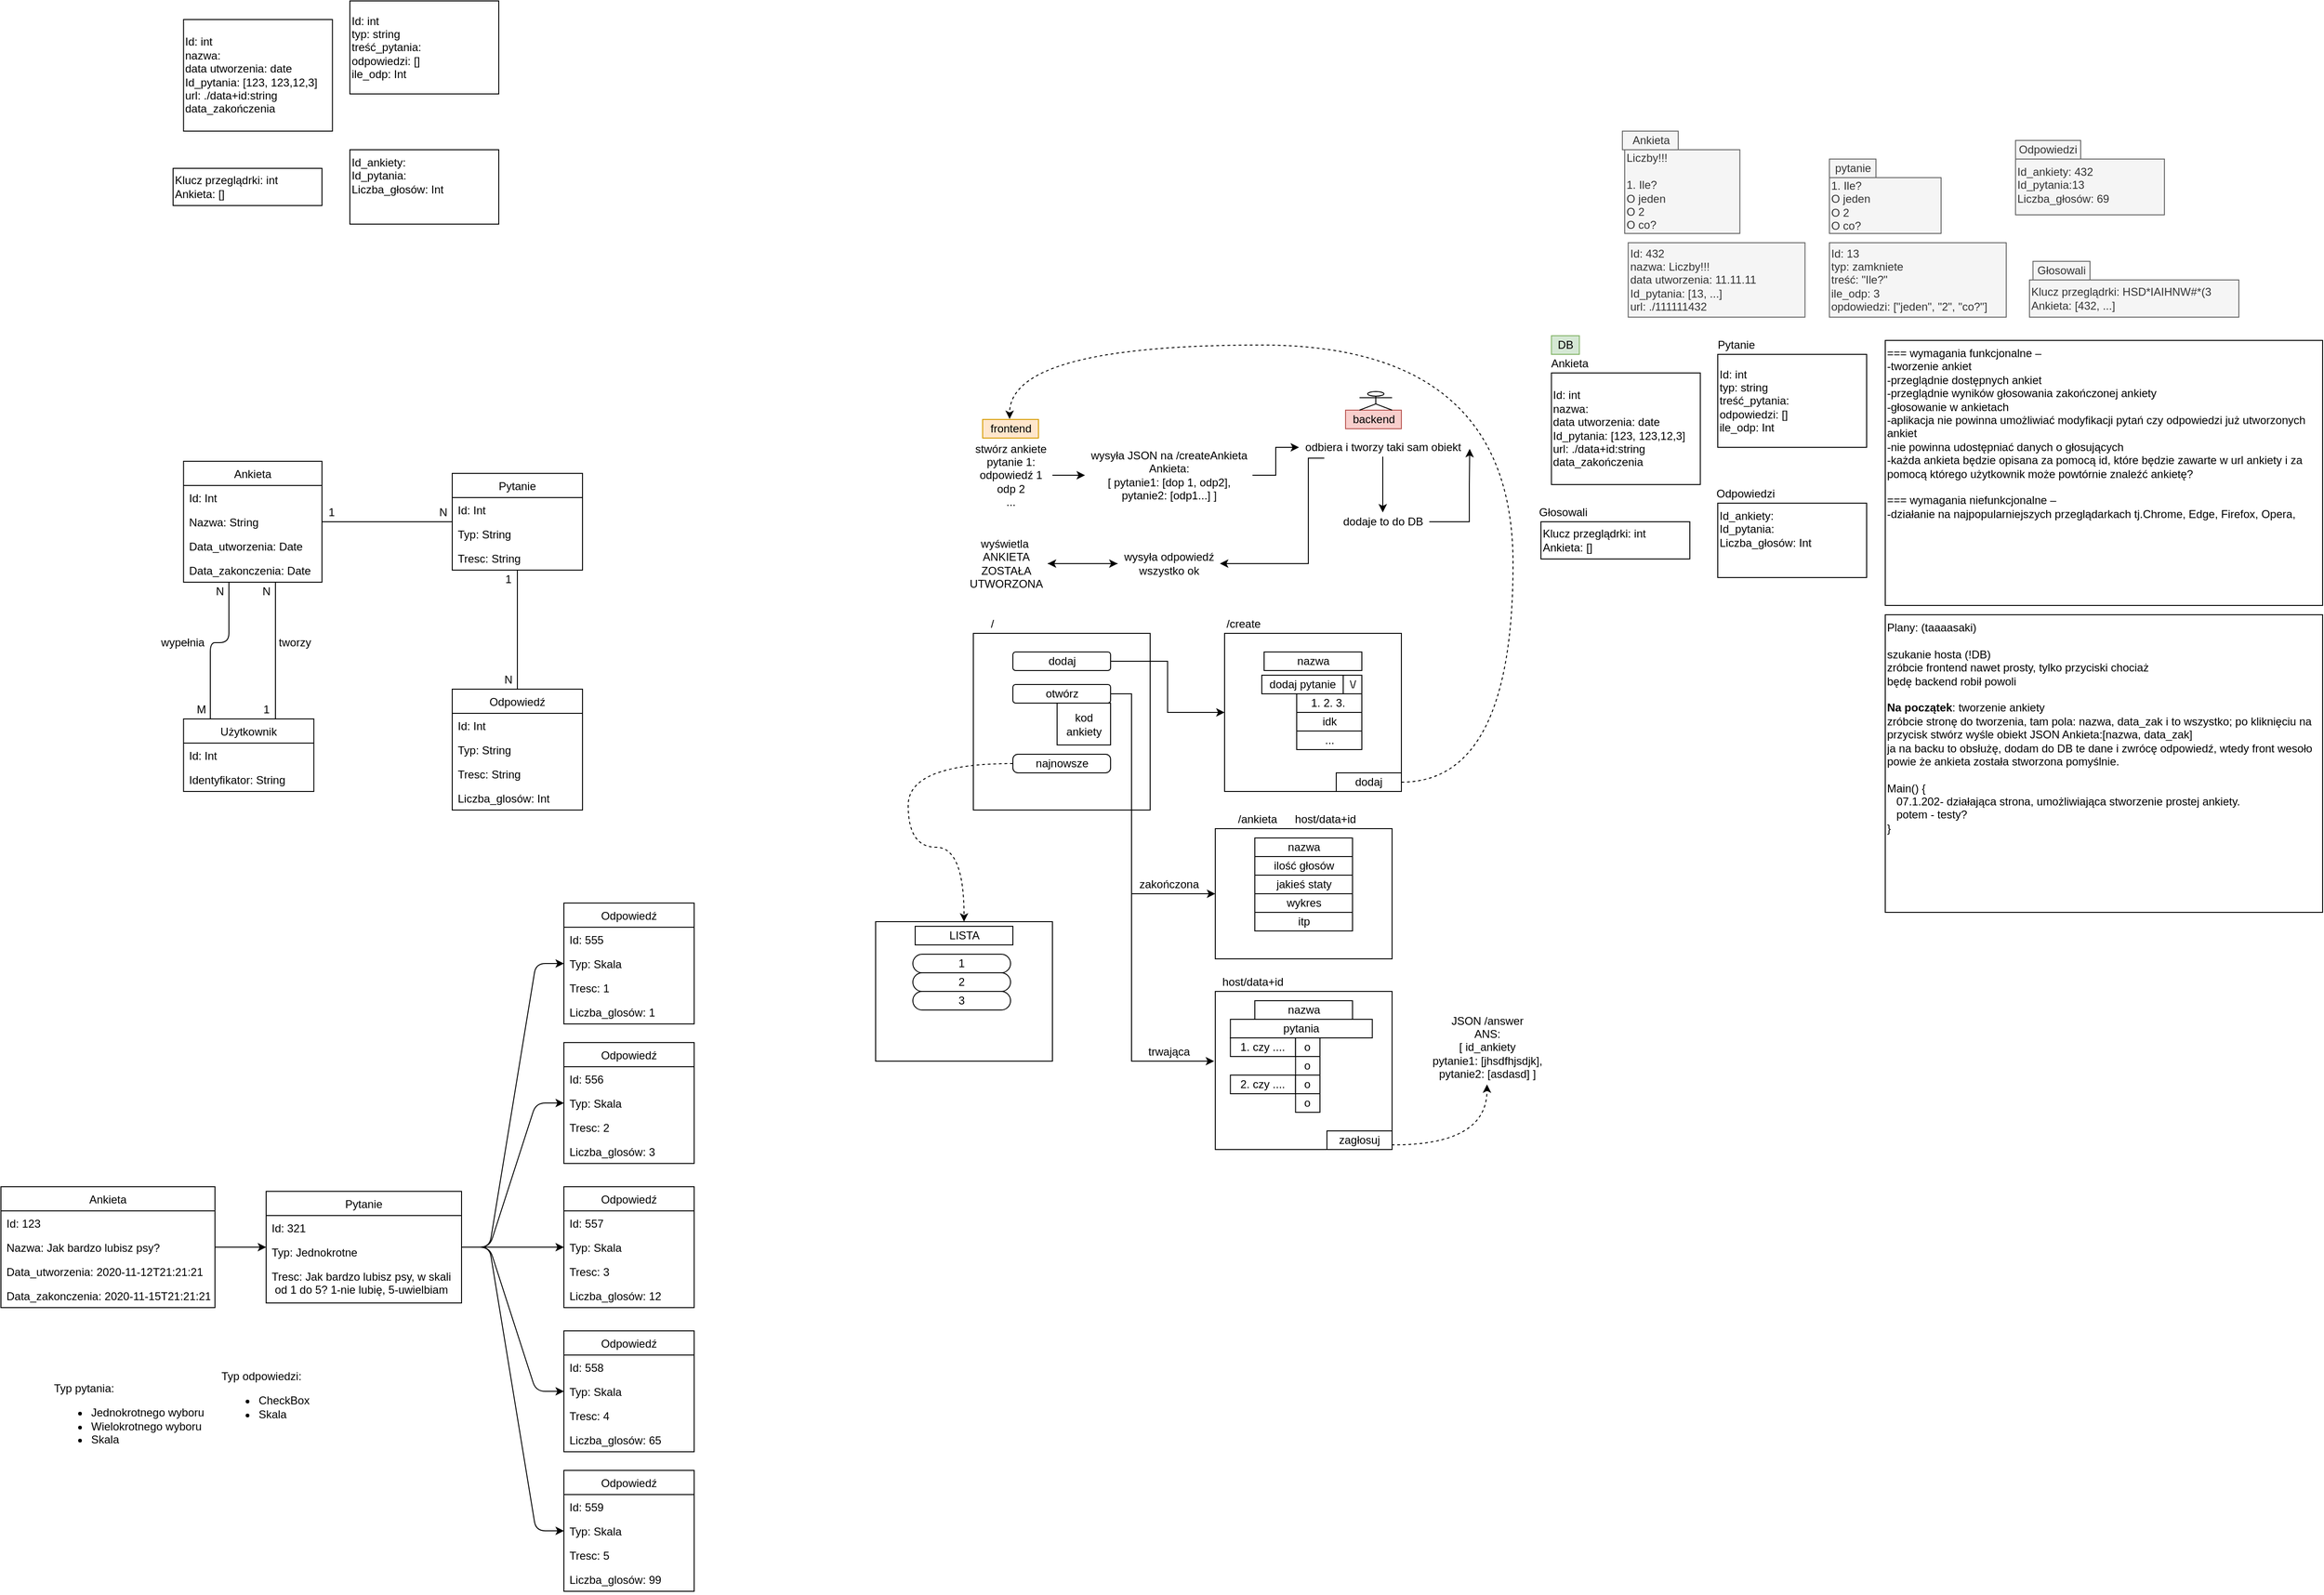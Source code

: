 <mxfile version="13.9.3" type="device"><diagram id="q6Wj1bpFRjLOfqwH7-K7" name="Page-1"><mxGraphModel dx="3077" dy="1965" grid="1" gridSize="10" guides="1" tooltips="1" connect="1" arrows="1" fold="1" page="1" pageScale="1" pageWidth="827" pageHeight="1169" math="0" shadow="0"><root><mxCell id="0"/><mxCell id="1" parent="0"/><mxCell id="a_XEE1GvcpL-AWOxkNeL-1" value="Id: int&lt;br&gt;nazwa:&amp;nbsp;&lt;br&gt;data utworzenia: date&lt;br&gt;Id_pytania: [123, 123,12,3]&lt;br&gt;url: ./data+id:string&lt;br&gt;data_zakończenia" style="rounded=0;whiteSpace=wrap;html=1;align=left;" parent="1" vertex="1"><mxGeometry x="671.25" y="260" width="160" height="120" as="geometry"/></mxCell><mxCell id="a_XEE1GvcpL-AWOxkNeL-2" value="Ankieta" style="text;html=1;strokeColor=none;fillColor=none;align=center;verticalAlign=middle;whiteSpace=wrap;rounded=0;" parent="1" vertex="1"><mxGeometry x="671.25" y="240" width="40" height="20" as="geometry"/></mxCell><mxCell id="a_XEE1GvcpL-AWOxkNeL-4" value="DB" style="text;html=1;align=center;verticalAlign=middle;resizable=0;points=[];autosize=1;fillColor=#d5e8d4;strokeColor=#82b366;" parent="1" vertex="1"><mxGeometry x="671.25" y="220" width="30" height="20" as="geometry"/></mxCell><mxCell id="a_XEE1GvcpL-AWOxkNeL-5" value="frontend" style="text;html=1;align=center;verticalAlign=middle;resizable=0;points=[];autosize=1;fillColor=#ffe6cc;strokeColor=#d79b00;" parent="1" vertex="1"><mxGeometry x="60" y="310" width="60" height="20" as="geometry"/></mxCell><mxCell id="a_XEE1GvcpL-AWOxkNeL-6" value="backend" style="text;html=1;align=center;verticalAlign=middle;resizable=0;points=[];autosize=1;fillColor=#f8cecc;strokeColor=#b85450;" parent="1" vertex="1"><mxGeometry x="450" y="300" width="60" height="20" as="geometry"/></mxCell><mxCell id="a_XEE1GvcpL-AWOxkNeL-9" style="edgeStyle=orthogonalEdgeStyle;rounded=0;orthogonalLoop=1;jettySize=auto;html=1;" parent="1" source="a_XEE1GvcpL-AWOxkNeL-7" target="a_XEE1GvcpL-AWOxkNeL-8" edge="1"><mxGeometry relative="1" as="geometry"/></mxCell><mxCell id="a_XEE1GvcpL-AWOxkNeL-7" value="stwórz ankiete&lt;br&gt;pytanie 1:&lt;br&gt;odpowiedź 1&lt;br&gt;odp 2&lt;br&gt;..." style="text;html=1;align=center;verticalAlign=middle;resizable=0;points=[];autosize=1;" parent="1" vertex="1"><mxGeometry x="45" y="330" width="90" height="80" as="geometry"/></mxCell><mxCell id="a_XEE1GvcpL-AWOxkNeL-11" style="edgeStyle=orthogonalEdgeStyle;rounded=0;orthogonalLoop=1;jettySize=auto;html=1;" parent="1" source="a_XEE1GvcpL-AWOxkNeL-8" target="a_XEE1GvcpL-AWOxkNeL-10" edge="1"><mxGeometry relative="1" as="geometry"/></mxCell><mxCell id="a_XEE1GvcpL-AWOxkNeL-8" value="wysyła JSON na /createAnkieta&lt;br&gt;Ankieta: &lt;br&gt;[ pytanie1: [dop 1, odp2],&lt;br&gt;pytanie2: [odp1...] ]" style="text;html=1;align=center;verticalAlign=middle;resizable=0;points=[];autosize=1;" parent="1" vertex="1"><mxGeometry x="170" y="340" width="180" height="60" as="geometry"/></mxCell><mxCell id="a_XEE1GvcpL-AWOxkNeL-13" style="edgeStyle=orthogonalEdgeStyle;rounded=0;orthogonalLoop=1;jettySize=auto;html=1;" parent="1" source="a_XEE1GvcpL-AWOxkNeL-10" target="a_XEE1GvcpL-AWOxkNeL-12" edge="1"><mxGeometry relative="1" as="geometry"/></mxCell><mxCell id="a_XEE1GvcpL-AWOxkNeL-17" style="edgeStyle=orthogonalEdgeStyle;rounded=0;orthogonalLoop=1;jettySize=auto;html=1;exitX=0.151;exitY=1.079;exitDx=0;exitDy=0;exitPerimeter=0;" parent="1" source="a_XEE1GvcpL-AWOxkNeL-10" target="a_XEE1GvcpL-AWOxkNeL-16" edge="1"><mxGeometry relative="1" as="geometry"><Array as="points"><mxPoint x="410" y="352"/><mxPoint x="410" y="465"/></Array></mxGeometry></mxCell><mxCell id="a_XEE1GvcpL-AWOxkNeL-10" value="odbiera i tworzy taki sam obiekt" style="text;html=1;align=center;verticalAlign=middle;resizable=0;points=[];autosize=1;" parent="1" vertex="1"><mxGeometry x="400" y="330" width="180" height="20" as="geometry"/></mxCell><mxCell id="a_XEE1GvcpL-AWOxkNeL-14" style="edgeStyle=orthogonalEdgeStyle;rounded=0;orthogonalLoop=1;jettySize=auto;html=1;entryX=1.019;entryY=0.583;entryDx=0;entryDy=0;entryPerimeter=0;" parent="1" source="a_XEE1GvcpL-AWOxkNeL-12" target="a_XEE1GvcpL-AWOxkNeL-10" edge="1"><mxGeometry relative="1" as="geometry"><Array as="points"><mxPoint x="583" y="420"/><mxPoint x="583" y="380"/></Array></mxGeometry></mxCell><mxCell id="a_XEE1GvcpL-AWOxkNeL-12" value="dodaje to do DB" style="text;html=1;align=center;verticalAlign=middle;resizable=0;points=[];autosize=1;" parent="1" vertex="1"><mxGeometry x="440" y="410" width="100" height="20" as="geometry"/></mxCell><mxCell id="a_XEE1GvcpL-AWOxkNeL-18" style="edgeStyle=orthogonalEdgeStyle;rounded=0;orthogonalLoop=1;jettySize=auto;html=1;" parent="1" source="a_XEE1GvcpL-AWOxkNeL-16" edge="1"><mxGeometry relative="1" as="geometry"><mxPoint x="130" y="465" as="targetPoint"/></mxGeometry></mxCell><mxCell id="a_XEE1GvcpL-AWOxkNeL-16" value="wysyła odpowiedź &lt;br&gt;wszystko ok" style="text;html=1;align=center;verticalAlign=middle;resizable=0;points=[];autosize=1;" parent="1" vertex="1"><mxGeometry x="205" y="450" width="110" height="30" as="geometry"/></mxCell><mxCell id="a_XEE1GvcpL-AWOxkNeL-20" value="" style="edgeStyle=orthogonalEdgeStyle;rounded=0;orthogonalLoop=1;jettySize=auto;html=1;" parent="1" source="a_XEE1GvcpL-AWOxkNeL-19" target="a_XEE1GvcpL-AWOxkNeL-16" edge="1"><mxGeometry relative="1" as="geometry"/></mxCell><mxCell id="a_XEE1GvcpL-AWOxkNeL-19" value="wyświetla&amp;nbsp;&lt;br&gt;ANKIETA&lt;br&gt;ZOSTAŁA &lt;br&gt;UTWORZONA" style="text;html=1;align=center;verticalAlign=middle;resizable=0;points=[];autosize=1;" parent="1" vertex="1"><mxGeometry x="40" y="435" width="90" height="60" as="geometry"/></mxCell><mxCell id="a_XEE1GvcpL-AWOxkNeL-21" value="Id: int&amp;nbsp;&lt;br&gt;typ: string&lt;br&gt;treść_pytania:&lt;br&gt;odpowiedzi: []&amp;nbsp;&lt;br&gt;ile_odp: Int" style="rounded=0;whiteSpace=wrap;html=1;align=left;" parent="1" vertex="1"><mxGeometry x="850" y="240" width="160" height="100" as="geometry"/></mxCell><mxCell id="a_XEE1GvcpL-AWOxkNeL-22" value="Pytanie" style="text;html=1;strokeColor=none;fillColor=none;align=center;verticalAlign=middle;whiteSpace=wrap;rounded=0;" parent="1" vertex="1"><mxGeometry x="850" y="220" width="40" height="20" as="geometry"/></mxCell><mxCell id="a_XEE1GvcpL-AWOxkNeL-23" value="" style="rounded=0;whiteSpace=wrap;html=1;" parent="1" vertex="1"><mxGeometry x="50" y="540" width="190" height="190" as="geometry"/></mxCell><mxCell id="a_XEE1GvcpL-AWOxkNeL-38" style="edgeStyle=orthogonalEdgeStyle;rounded=0;orthogonalLoop=1;jettySize=auto;html=1;" parent="1" source="a_XEE1GvcpL-AWOxkNeL-24" target="a_XEE1GvcpL-AWOxkNeL-33" edge="1"><mxGeometry relative="1" as="geometry"/></mxCell><mxCell id="a_XEE1GvcpL-AWOxkNeL-24" value="dodaj" style="rounded=1;whiteSpace=wrap;html=1;" parent="1" vertex="1"><mxGeometry x="92.5" y="560" width="105" height="20" as="geometry"/></mxCell><mxCell id="a_XEE1GvcpL-AWOxkNeL-43" style="edgeStyle=orthogonalEdgeStyle;rounded=0;orthogonalLoop=1;jettySize=auto;html=1;entryX=0;entryY=0.5;entryDx=0;entryDy=0;exitX=1;exitY=0.5;exitDx=0;exitDy=0;" parent="1" source="a_XEE1GvcpL-AWOxkNeL-30" target="a_XEE1GvcpL-AWOxkNeL-72" edge="1"><mxGeometry relative="1" as="geometry"><mxPoint x="240" y="760" as="sourcePoint"/><Array as="points"><mxPoint x="220" y="605"/><mxPoint x="220" y="820"/></Array></mxGeometry></mxCell><mxCell id="a_XEE1GvcpL-AWOxkNeL-30" value="otwórz" style="rounded=1;whiteSpace=wrap;html=1;" parent="1" vertex="1"><mxGeometry x="92.5" y="595" width="105" height="20" as="geometry"/></mxCell><mxCell id="a_XEE1GvcpL-AWOxkNeL-31" value="/" style="text;html=1;align=center;verticalAlign=middle;resizable=0;points=[];autosize=1;" parent="1" vertex="1"><mxGeometry x="60" y="520" width="20" height="20" as="geometry"/></mxCell><mxCell id="a_XEE1GvcpL-AWOxkNeL-33" value="" style="rounded=0;whiteSpace=wrap;html=1;" parent="1" vertex="1"><mxGeometry x="320" y="540" width="190" height="170" as="geometry"/></mxCell><mxCell id="a_XEE1GvcpL-AWOxkNeL-34" value="nazwa" style="rounded=1;whiteSpace=wrap;html=1;arcSize=0;" parent="1" vertex="1"><mxGeometry x="362.5" y="560" width="105" height="20" as="geometry"/></mxCell><mxCell id="a_XEE1GvcpL-AWOxkNeL-36" value="/create" style="text;html=1;align=center;verticalAlign=middle;resizable=0;points=[];autosize=1;" parent="1" vertex="1"><mxGeometry x="315" y="520" width="50" height="20" as="geometry"/></mxCell><mxCell id="a_XEE1GvcpL-AWOxkNeL-37" value="dodaj pytanie" style="rounded=1;whiteSpace=wrap;html=1;arcSize=0;" parent="1" vertex="1"><mxGeometry x="360" y="585" width="87.5" height="20" as="geometry"/></mxCell><mxCell id="a_XEE1GvcpL-AWOxkNeL-105" style="edgeStyle=orthogonalEdgeStyle;curved=1;rounded=0;orthogonalLoop=1;jettySize=auto;html=1;dashed=1;fontColor=#000000;" parent="1" source="a_XEE1GvcpL-AWOxkNeL-40" target="a_XEE1GvcpL-AWOxkNeL-100" edge="1"><mxGeometry relative="1" as="geometry"><Array as="points"><mxPoint x="-20" y="680"/><mxPoint x="-20" y="770"/><mxPoint x="40" y="770"/></Array></mxGeometry></mxCell><mxCell id="a_XEE1GvcpL-AWOxkNeL-40" value="najnowsze" style="rounded=1;whiteSpace=wrap;html=1;arcSize=27;" parent="1" vertex="1"><mxGeometry x="92.5" y="670" width="105" height="20" as="geometry"/></mxCell><mxCell id="a_XEE1GvcpL-AWOxkNeL-42" value="kod ankiety" style="rounded=1;whiteSpace=wrap;html=1;arcSize=0;" parent="1" vertex="1"><mxGeometry x="140" y="615" width="57.5" height="45" as="geometry"/></mxCell><mxCell id="a_XEE1GvcpL-AWOxkNeL-44" value="\/" style="whiteSpace=wrap;html=1;" parent="1" vertex="1"><mxGeometry x="447.5" y="585" width="20" height="20" as="geometry"/></mxCell><mxCell id="a_XEE1GvcpL-AWOxkNeL-45" value="1. 2. 3.&amp;nbsp;" style="rounded=1;whiteSpace=wrap;html=1;arcSize=0;" parent="1" vertex="1"><mxGeometry x="397.5" y="605" width="70" height="20" as="geometry"/></mxCell><mxCell id="a_XEE1GvcpL-AWOxkNeL-46" value="idk" style="rounded=1;whiteSpace=wrap;html=1;arcSize=0;" parent="1" vertex="1"><mxGeometry x="397.5" y="625" width="70" height="20" as="geometry"/></mxCell><mxCell id="a_XEE1GvcpL-AWOxkNeL-47" value="..." style="rounded=1;whiteSpace=wrap;html=1;arcSize=0;" parent="1" vertex="1"><mxGeometry x="397.5" y="645" width="70" height="20" as="geometry"/></mxCell><mxCell id="a_XEE1GvcpL-AWOxkNeL-48" value="dodaj" style="rounded=1;whiteSpace=wrap;html=1;arcSize=0;" parent="1" vertex="1"><mxGeometry x="440" y="690" width="70" height="20" as="geometry"/></mxCell><mxCell id="a_XEE1GvcpL-AWOxkNeL-49" value="" style="endArrow=classic;html=1;exitX=1;exitY=0.5;exitDx=0;exitDy=0;dashed=1;edgeStyle=orthogonalEdgeStyle;curved=1;entryX=0.476;entryY=-0.024;entryDx=0;entryDy=0;entryPerimeter=0;" parent="1" source="a_XEE1GvcpL-AWOxkNeL-48" target="a_XEE1GvcpL-AWOxkNeL-5" edge="1"><mxGeometry width="50" height="50" relative="1" as="geometry"><mxPoint x="590" y="625" as="sourcePoint"/><mxPoint x="640" y="575" as="targetPoint"/><Array as="points"><mxPoint x="630" y="700"/><mxPoint x="630" y="230"/><mxPoint x="89" y="230"/><mxPoint x="89" y="310"/></Array></mxGeometry></mxCell><mxCell id="a_XEE1GvcpL-AWOxkNeL-50" value="host/data+id" style="text;html=1;align=center;verticalAlign=middle;resizable=0;points=[];autosize=1;" parent="1" vertex="1"><mxGeometry x="387.5" y="730" width="80" height="20" as="geometry"/></mxCell><mxCell id="a_XEE1GvcpL-AWOxkNeL-64" style="edgeStyle=orthogonalEdgeStyle;curved=1;rounded=0;orthogonalLoop=1;jettySize=auto;html=1;dashed=1;" parent="1" target="a_XEE1GvcpL-AWOxkNeL-63" edge="1"><mxGeometry relative="1" as="geometry"><mxPoint x="499.5" y="1090" as="sourcePoint"/></mxGeometry></mxCell><mxCell id="a_XEE1GvcpL-AWOxkNeL-63" value="JSON /answer&lt;br&gt;ANS: &lt;br&gt;[ id_ankiety&lt;br&gt;pytanie1: [jhsdfhjsdjk],&lt;br&gt;pytanie2: [asdasd] ]" style="text;html=1;align=center;verticalAlign=middle;resizable=0;points=[];autosize=1;" parent="1" vertex="1"><mxGeometry x="537" y="945" width="130" height="80" as="geometry"/></mxCell><mxCell id="a_XEE1GvcpL-AWOxkNeL-70" value="=== wymagania funkcjonalne –&amp;nbsp;&lt;br&gt;-tworzenie ankiet&lt;br&gt;-przeglądnie dostępnych ankiet&lt;br&gt;-przeglądnie&amp;nbsp;wyników głosowania zakończonej ankiety&lt;br&gt;-głosowanie w ankietach&lt;br&gt;-aplikacja nie powinna umożliwiać modyfikacji pytań czy odpowiedzi już utworzonych ankiet&lt;br&gt;-nie powinna udostępniać danych o głosujących&lt;br&gt;-każda ankieta będzie opisana za pomocą id, które będzie zawarte w url ankiety i za pomocą którego użytkownik może powtórnie znaleźć ankietę?&lt;br&gt;&lt;br&gt;=== wymagania niefunkcjonalne –&amp;nbsp;&lt;br&gt;-działanie na najpopularniejszych przeglądarkach tj.Chrome, Edge, Firefox, Opera," style="align=left;labelBackgroundColor=none;labelBorderColor=none;whiteSpace=wrap;html=1;verticalAlign=top;perimeter=rectanglePerimeter;" parent="1" vertex="1"><mxGeometry x="1030" y="225" width="470" height="285" as="geometry"/></mxCell><mxCell id="a_XEE1GvcpL-AWOxkNeL-71" value="Plany: (taaaasaki)&lt;br&gt;&lt;br&gt;szukanie hosta (!DB)&lt;br&gt;zróbcie frontend nawet prosty, tylko przyciski chociaż&lt;br&gt;będę backend robił powoli&lt;br&gt;&lt;b&gt;&lt;br&gt;Na początek&lt;/b&gt;: tworzenie ankiety&lt;br&gt;zróbcie stronę do tworzenia, tam pola: nazwa, data_zak i to wszystko; po kliknięciu na przycisk stwórz wyśle obiekt JSON Ankieta:[nazwa, data_zak]&lt;br&gt;ja na backu to obsłużę, dodam do DB te dane i zwrócę odpowiedź, wtedy front wesoło powie że ankieta została stworzona pomyślnie.&lt;br&gt;&lt;br&gt;Main() {&lt;br&gt;&amp;nbsp; &amp;nbsp;07.1.202- działająca strona, umożliwiająca stworzenie prostej ankiety.&lt;br&gt;&amp;nbsp; &amp;nbsp;potem - testy?&lt;br&gt;}" style="rounded=0;whiteSpace=wrap;html=1;labelBackgroundColor=none;fillColor=#ffffff;fontColor=#000000;align=left;verticalAlign=top;" parent="1" vertex="1"><mxGeometry x="1030" y="520" width="470" height="320" as="geometry"/></mxCell><mxCell id="a_XEE1GvcpL-AWOxkNeL-72" value="" style="rounded=0;whiteSpace=wrap;html=1;" parent="1" vertex="1"><mxGeometry x="310" y="750" width="190" height="140" as="geometry"/></mxCell><mxCell id="a_XEE1GvcpL-AWOxkNeL-73" value="nazwa" style="rounded=1;whiteSpace=wrap;html=1;arcSize=0;" parent="1" vertex="1"><mxGeometry x="352.5" y="760" width="105" height="20" as="geometry"/></mxCell><mxCell id="a_XEE1GvcpL-AWOxkNeL-74" value="/ankieta" style="text;html=1;align=center;verticalAlign=middle;resizable=0;points=[];autosize=1;" parent="1" vertex="1"><mxGeometry x="325" y="730" width="60" height="20" as="geometry"/></mxCell><mxCell id="a_XEE1GvcpL-AWOxkNeL-76" value="ilość głosów" style="rounded=1;whiteSpace=wrap;html=1;arcSize=0;" parent="1" vertex="1"><mxGeometry x="352.5" y="780" width="105" height="20" as="geometry"/></mxCell><mxCell id="a_XEE1GvcpL-AWOxkNeL-77" value="jakieś staty" style="rounded=1;whiteSpace=wrap;html=1;arcSize=0;" parent="1" vertex="1"><mxGeometry x="352.5" y="800" width="105" height="20" as="geometry"/></mxCell><mxCell id="a_XEE1GvcpL-AWOxkNeL-78" value="wykres" style="rounded=1;whiteSpace=wrap;html=1;arcSize=0;" parent="1" vertex="1"><mxGeometry x="352.5" y="820" width="105" height="20" as="geometry"/></mxCell><mxCell id="a_XEE1GvcpL-AWOxkNeL-79" value="itp" style="rounded=1;whiteSpace=wrap;html=1;arcSize=0;" parent="1" vertex="1"><mxGeometry x="352.5" y="840" width="105" height="20" as="geometry"/></mxCell><mxCell id="a_XEE1GvcpL-AWOxkNeL-82" value="Klucz przeglądrki: int&lt;br&gt;Ankieta: []" style="rounded=0;whiteSpace=wrap;html=1;align=left;" parent="1" vertex="1"><mxGeometry x="660" y="420" width="160" height="40" as="geometry"/></mxCell><mxCell id="a_XEE1GvcpL-AWOxkNeL-83" value="Głosowali" style="text;html=1;strokeColor=none;fillColor=none;align=center;verticalAlign=middle;whiteSpace=wrap;rounded=0;" parent="1" vertex="1"><mxGeometry x="663.75" y="400" width="40" height="20" as="geometry"/></mxCell><mxCell id="a_XEE1GvcpL-AWOxkNeL-84" value="Id_ankiety:&lt;br&gt;Id_pytania:&lt;br&gt;Liczba_głosów: Int&lt;br&gt;" style="rounded=0;whiteSpace=wrap;html=1;align=left;verticalAlign=top;" parent="1" vertex="1"><mxGeometry x="850" y="400" width="160" height="80" as="geometry"/></mxCell><mxCell id="a_XEE1GvcpL-AWOxkNeL-85" value="Odpowiedzi" style="text;html=1;strokeColor=none;fillColor=none;align=center;verticalAlign=middle;whiteSpace=wrap;rounded=0;" parent="1" vertex="1"><mxGeometry x="860" y="380" width="40" height="20" as="geometry"/></mxCell><mxCell id="a_XEE1GvcpL-AWOxkNeL-86" value="1. Ile?&lt;br&gt;O jeden&lt;br&gt;O 2&lt;br&gt;O co?&amp;nbsp;" style="whiteSpace=wrap;html=1;labelBackgroundColor=none;fillColor=#f5f5f5;fontColor=#333333;align=left;strokeColor=#666666;" parent="1" vertex="1"><mxGeometry x="970" y="50" width="120" height="60" as="geometry"/></mxCell><mxCell id="a_XEE1GvcpL-AWOxkNeL-87" value="pytanie" style="text;html=1;align=center;verticalAlign=middle;resizable=0;points=[];autosize=1;fontColor=#333333;fillColor=#f5f5f5;strokeColor=#666666;" parent="1" vertex="1"><mxGeometry x="970" y="30" width="50" height="20" as="geometry"/></mxCell><mxCell id="a_XEE1GvcpL-AWOxkNeL-88" value="Id: 13&lt;br&gt;typ: zamkniete&lt;br&gt;treść: &quot;Ile?&quot;&lt;br&gt;ile_odp: 3&lt;br&gt;opdowiedzi: [&quot;jeden&quot;, &quot;2&quot;, &quot;co?&quot;]" style="whiteSpace=wrap;html=1;labelBackgroundColor=none;fillColor=#f5f5f5;fontColor=#333333;align=left;strokeColor=#666666;" parent="1" vertex="1"><mxGeometry x="970" y="120" width="190" height="80" as="geometry"/></mxCell><mxCell id="a_XEE1GvcpL-AWOxkNeL-91" value="Liczby!!!&lt;br&gt;&lt;br&gt;1. Ile?&lt;br&gt;O jeden&lt;br&gt;O 2&lt;br&gt;O co?&amp;nbsp;&lt;br&gt;" style="whiteSpace=wrap;html=1;labelBackgroundColor=none;fillColor=#f5f5f5;fontColor=#333333;align=left;strokeColor=#666666;" parent="1" vertex="1"><mxGeometry x="750" y="20" width="123.75" height="90" as="geometry"/></mxCell><mxCell id="a_XEE1GvcpL-AWOxkNeL-92" value="Ankieta" style="text;html=1;align=center;verticalAlign=middle;resizable=0;points=[];autosize=1;fontColor=#333333;fillColor=#f5f5f5;strokeColor=#666666;" parent="1" vertex="1"><mxGeometry x="747.5" width="60" height="20" as="geometry"/></mxCell><mxCell id="a_XEE1GvcpL-AWOxkNeL-93" value="Id: 432&lt;br&gt;nazwa: Liczby!!!&lt;br&gt;data utworzenia: 11.11.11&lt;br&gt;Id_pytania: [13, ...]&lt;br&gt;url: ./111111432" style="whiteSpace=wrap;html=1;labelBackgroundColor=none;fillColor=#f5f5f5;fontColor=#333333;align=left;strokeColor=#666666;" parent="1" vertex="1"><mxGeometry x="753.75" y="120" width="190" height="80" as="geometry"/></mxCell><mxCell id="a_XEE1GvcpL-AWOxkNeL-94" value="Id_ankiety: 432&lt;br&gt;Id_pytania:13&lt;br&gt;Liczba_głosów: 69" style="rounded=0;whiteSpace=wrap;html=1;align=left;verticalAlign=top;fillColor=#f5f5f5;strokeColor=#666666;fontColor=#333333;" parent="1" vertex="1"><mxGeometry x="1170" y="30" width="160" height="60" as="geometry"/></mxCell><mxCell id="a_XEE1GvcpL-AWOxkNeL-95" value="Odpowiedzi" style="text;html=1;strokeColor=#666666;fillColor=#f5f5f5;align=center;verticalAlign=middle;whiteSpace=wrap;rounded=0;fontColor=#333333;" parent="1" vertex="1"><mxGeometry x="1170" y="10" width="70" height="20" as="geometry"/></mxCell><mxCell id="a_XEE1GvcpL-AWOxkNeL-96" value="Klucz przeglądrki: HSD*IAIHNW#*(3&lt;br&gt;Ankieta: [432, ...]" style="rounded=0;whiteSpace=wrap;html=1;align=left;fillColor=#f5f5f5;strokeColor=#666666;fontColor=#333333;" parent="1" vertex="1"><mxGeometry x="1185" y="160" width="225" height="40" as="geometry"/></mxCell><mxCell id="a_XEE1GvcpL-AWOxkNeL-97" value="Głosowali" style="text;html=1;strokeColor=#666666;fillColor=#f5f5f5;align=center;verticalAlign=middle;whiteSpace=wrap;rounded=0;fontColor=#333333;" parent="1" vertex="1"><mxGeometry x="1188.75" y="140" width="61.25" height="20" as="geometry"/></mxCell><mxCell id="a_XEE1GvcpL-AWOxkNeL-99" value="" style="shape=umlActor;verticalLabelPosition=bottom;verticalAlign=top;html=1;outlineConnect=0;labelBackgroundColor=none;fillColor=#ffffff;fontColor=#000000;align=left;" parent="1" vertex="1"><mxGeometry x="465" y="280" width="35" height="20" as="geometry"/></mxCell><mxCell id="a_XEE1GvcpL-AWOxkNeL-100" value="" style="rounded=0;whiteSpace=wrap;html=1;" parent="1" vertex="1"><mxGeometry x="-55" y="850" width="190" height="150" as="geometry"/></mxCell><mxCell id="a_XEE1GvcpL-AWOxkNeL-101" value="LISTA" style="rounded=1;whiteSpace=wrap;html=1;arcSize=0;" parent="1" vertex="1"><mxGeometry x="-12.5" y="855" width="105" height="20" as="geometry"/></mxCell><mxCell id="a_XEE1GvcpL-AWOxkNeL-102" value="1" style="rounded=1;whiteSpace=wrap;html=1;arcSize=50;" parent="1" vertex="1"><mxGeometry x="-15" y="885" width="105" height="20" as="geometry"/></mxCell><mxCell id="a_XEE1GvcpL-AWOxkNeL-103" value="2" style="rounded=1;whiteSpace=wrap;html=1;arcSize=50;" parent="1" vertex="1"><mxGeometry x="-15" y="905" width="105" height="20" as="geometry"/></mxCell><mxCell id="a_XEE1GvcpL-AWOxkNeL-104" value="3" style="rounded=1;whiteSpace=wrap;html=1;arcSize=50;" parent="1" vertex="1"><mxGeometry x="-15" y="925" width="105" height="20" as="geometry"/></mxCell><mxCell id="a_XEE1GvcpL-AWOxkNeL-106" value="zakończona" style="text;html=1;align=center;verticalAlign=middle;resizable=0;points=[];autosize=1;fontColor=#000000;" parent="1" vertex="1"><mxGeometry x="220" y="800" width="80" height="20" as="geometry"/></mxCell><mxCell id="a_XEE1GvcpL-AWOxkNeL-114" style="edgeStyle=orthogonalEdgeStyle;rounded=0;orthogonalLoop=1;jettySize=auto;html=1;exitX=1;exitY=0.5;exitDx=0;exitDy=0;" parent="1" source="a_XEE1GvcpL-AWOxkNeL-30" edge="1"><mxGeometry relative="1" as="geometry"><mxPoint x="197.5" y="605" as="sourcePoint"/><mxPoint x="308.75" y="1000" as="targetPoint"/><Array as="points"><mxPoint x="220" y="605"/><mxPoint x="220" y="1000"/></Array></mxGeometry></mxCell><mxCell id="a_XEE1GvcpL-AWOxkNeL-115" value="trwająca" style="text;html=1;align=center;verticalAlign=middle;resizable=0;points=[];autosize=1;fontColor=#000000;" parent="1" vertex="1"><mxGeometry x="230" y="980" width="60" height="20" as="geometry"/></mxCell><mxCell id="a_XEE1GvcpL-AWOxkNeL-116" value="" style="rounded=0;whiteSpace=wrap;html=1;align=left;" parent="1" vertex="1"><mxGeometry x="310" y="925" width="190" height="170" as="geometry"/></mxCell><mxCell id="a_XEE1GvcpL-AWOxkNeL-117" value="nazwa" style="rounded=1;whiteSpace=wrap;html=1;arcSize=0;" parent="1" vertex="1"><mxGeometry x="352.5" y="935" width="105" height="20" as="geometry"/></mxCell><mxCell id="a_XEE1GvcpL-AWOxkNeL-118" value="host/data+id" style="text;html=1;align=center;verticalAlign=middle;resizable=0;points=[];autosize=1;" parent="1" vertex="1"><mxGeometry x="310" y="905" width="80" height="20" as="geometry"/></mxCell><mxCell id="a_XEE1GvcpL-AWOxkNeL-119" value="pytania" style="rounded=1;whiteSpace=wrap;html=1;arcSize=0;" parent="1" vertex="1"><mxGeometry x="326.25" y="955" width="152.5" height="20" as="geometry"/></mxCell><mxCell id="a_XEE1GvcpL-AWOxkNeL-120" value="1. czy ...." style="rounded=1;whiteSpace=wrap;html=1;arcSize=0;" parent="1" vertex="1"><mxGeometry x="326.25" y="975" width="70" height="20" as="geometry"/></mxCell><mxCell id="a_XEE1GvcpL-AWOxkNeL-121" value="o" style="rounded=1;whiteSpace=wrap;html=1;arcSize=0;" parent="1" vertex="1"><mxGeometry x="396.25" y="975" width="26.25" height="20" as="geometry"/></mxCell><mxCell id="a_XEE1GvcpL-AWOxkNeL-122" value="o" style="rounded=1;whiteSpace=wrap;html=1;arcSize=0;" parent="1" vertex="1"><mxGeometry x="396.25" y="995" width="26.25" height="20" as="geometry"/></mxCell><mxCell id="a_XEE1GvcpL-AWOxkNeL-123" value="zagłosuj" style="rounded=1;whiteSpace=wrap;html=1;arcSize=0;" parent="1" vertex="1"><mxGeometry x="430" y="1075" width="70" height="20" as="geometry"/></mxCell><mxCell id="a_XEE1GvcpL-AWOxkNeL-124" value="o" style="rounded=1;whiteSpace=wrap;html=1;arcSize=0;" parent="1" vertex="1"><mxGeometry x="396.25" y="1035" width="26.25" height="20" as="geometry"/></mxCell><mxCell id="a_XEE1GvcpL-AWOxkNeL-125" value="2. czy ...." style="rounded=1;whiteSpace=wrap;html=1;arcSize=0;" parent="1" vertex="1"><mxGeometry x="326.25" y="1015" width="70" height="20" as="geometry"/></mxCell><mxCell id="a_XEE1GvcpL-AWOxkNeL-126" value="o" style="rounded=1;whiteSpace=wrap;html=1;arcSize=0;" parent="1" vertex="1"><mxGeometry x="396.25" y="1015" width="26.25" height="20" as="geometry"/></mxCell><mxCell id="L9fPvz_SsIiEIa8H7LuI-28" value="Ankieta" style="swimlane;fontStyle=0;childLayout=stackLayout;horizontal=1;startSize=26;fillColor=none;horizontalStack=0;resizeParent=1;resizeParentMax=0;resizeLast=0;collapsible=1;marginBottom=0;" parent="1" vertex="1"><mxGeometry x="-798.75" y="355" width="148.75" height="130" as="geometry"/></mxCell><mxCell id="L9fPvz_SsIiEIa8H7LuI-29" value="Id: Int" style="text;strokeColor=none;fillColor=none;align=left;verticalAlign=top;spacingLeft=4;spacingRight=4;overflow=hidden;rotatable=0;points=[[0,0.5],[1,0.5]];portConstraint=eastwest;" parent="L9fPvz_SsIiEIa8H7LuI-28" vertex="1"><mxGeometry y="26" width="148.75" height="26" as="geometry"/></mxCell><mxCell id="L9fPvz_SsIiEIa8H7LuI-30" value="Nazwa: String" style="text;strokeColor=none;fillColor=none;align=left;verticalAlign=top;spacingLeft=4;spacingRight=4;overflow=hidden;rotatable=0;points=[[0,0.5],[1,0.5]];portConstraint=eastwest;" parent="L9fPvz_SsIiEIa8H7LuI-28" vertex="1"><mxGeometry y="52" width="148.75" height="26" as="geometry"/></mxCell><mxCell id="L9fPvz_SsIiEIa8H7LuI-31" value="Data_utworzenia: Date" style="text;strokeColor=none;fillColor=none;align=left;verticalAlign=top;spacingLeft=4;spacingRight=4;overflow=hidden;rotatable=0;points=[[0,0.5],[1,0.5]];portConstraint=eastwest;" parent="L9fPvz_SsIiEIa8H7LuI-28" vertex="1"><mxGeometry y="78" width="148.75" height="26" as="geometry"/></mxCell><mxCell id="L9fPvz_SsIiEIa8H7LuI-43" value="Data_zakonczenia: Date" style="text;strokeColor=none;fillColor=none;align=left;verticalAlign=top;spacingLeft=4;spacingRight=4;overflow=hidden;rotatable=0;points=[[0,0.5],[1,0.5]];portConstraint=eastwest;" parent="L9fPvz_SsIiEIa8H7LuI-28" vertex="1"><mxGeometry y="104" width="148.75" height="26" as="geometry"/></mxCell><mxCell id="L9fPvz_SsIiEIa8H7LuI-32" value="Id: int&lt;br&gt;nazwa:&amp;nbsp;&lt;br&gt;data utworzenia: date&lt;br&gt;Id_pytania: [123, 123,12,3]&lt;br&gt;url: ./data+id:string&lt;br&gt;data_zakończenia" style="rounded=0;whiteSpace=wrap;html=1;align=left;" parent="1" vertex="1"><mxGeometry x="-798.75" y="-120" width="160" height="120" as="geometry"/></mxCell><mxCell id="L9fPvz_SsIiEIa8H7LuI-33" value="Id: int&amp;nbsp;&lt;br&gt;typ: string&lt;br&gt;treść_pytania:&lt;br&gt;odpowiedzi: []&amp;nbsp;&lt;br&gt;ile_odp: Int" style="rounded=0;whiteSpace=wrap;html=1;align=left;" parent="1" vertex="1"><mxGeometry x="-620" y="-140" width="160" height="100" as="geometry"/></mxCell><mxCell id="L9fPvz_SsIiEIa8H7LuI-34" value="Klucz przeglądrki: int&lt;br&gt;Ankieta: []" style="rounded=0;whiteSpace=wrap;html=1;align=left;" parent="1" vertex="1"><mxGeometry x="-810" y="40" width="160" height="40" as="geometry"/></mxCell><mxCell id="L9fPvz_SsIiEIa8H7LuI-35" value="Id_ankiety:&lt;br&gt;Id_pytania:&lt;br&gt;Liczba_głosów: Int&lt;br&gt;" style="rounded=0;whiteSpace=wrap;html=1;align=left;verticalAlign=top;" parent="1" vertex="1"><mxGeometry x="-620" y="20" width="160" height="80" as="geometry"/></mxCell><mxCell id="L9fPvz_SsIiEIa8H7LuI-44" value="Pytanie" style="swimlane;fontStyle=0;childLayout=stackLayout;horizontal=1;startSize=26;fillColor=none;horizontalStack=0;resizeParent=1;resizeParentMax=0;resizeLast=0;collapsible=1;marginBottom=0;" parent="1" vertex="1"><mxGeometry x="-510" y="368" width="140" height="104" as="geometry"/></mxCell><mxCell id="L9fPvz_SsIiEIa8H7LuI-45" value="Id: Int" style="text;strokeColor=none;fillColor=none;align=left;verticalAlign=top;spacingLeft=4;spacingRight=4;overflow=hidden;rotatable=0;points=[[0,0.5],[1,0.5]];portConstraint=eastwest;" parent="L9fPvz_SsIiEIa8H7LuI-44" vertex="1"><mxGeometry y="26" width="140" height="26" as="geometry"/></mxCell><mxCell id="L9fPvz_SsIiEIa8H7LuI-46" value="Typ: String" style="text;strokeColor=none;fillColor=none;align=left;verticalAlign=top;spacingLeft=4;spacingRight=4;overflow=hidden;rotatable=0;points=[[0,0.5],[1,0.5]];portConstraint=eastwest;" parent="L9fPvz_SsIiEIa8H7LuI-44" vertex="1"><mxGeometry y="52" width="140" height="26" as="geometry"/></mxCell><mxCell id="L9fPvz_SsIiEIa8H7LuI-47" value="Tresc: String" style="text;strokeColor=none;fillColor=none;align=left;verticalAlign=top;spacingLeft=4;spacingRight=4;overflow=hidden;rotatable=0;points=[[0,0.5],[1,0.5]];portConstraint=eastwest;" parent="L9fPvz_SsIiEIa8H7LuI-44" vertex="1"><mxGeometry y="78" width="140" height="26" as="geometry"/></mxCell><mxCell id="L9fPvz_SsIiEIa8H7LuI-50" value="Użytkownik" style="swimlane;fontStyle=0;childLayout=stackLayout;horizontal=1;startSize=26;fillColor=none;horizontalStack=0;resizeParent=1;resizeParentMax=0;resizeLast=0;collapsible=1;marginBottom=0;" parent="1" vertex="1"><mxGeometry x="-798.75" y="632" width="140" height="78" as="geometry"/></mxCell><mxCell id="L9fPvz_SsIiEIa8H7LuI-51" value="Id: Int" style="text;strokeColor=none;fillColor=none;align=left;verticalAlign=top;spacingLeft=4;spacingRight=4;overflow=hidden;rotatable=0;points=[[0,0.5],[1,0.5]];portConstraint=eastwest;" parent="L9fPvz_SsIiEIa8H7LuI-50" vertex="1"><mxGeometry y="26" width="140" height="26" as="geometry"/></mxCell><mxCell id="L9fPvz_SsIiEIa8H7LuI-52" value="Identyfikator: String" style="text;strokeColor=none;fillColor=none;align=left;verticalAlign=top;spacingLeft=4;spacingRight=4;overflow=hidden;rotatable=0;points=[[0,0.5],[1,0.5]];portConstraint=eastwest;" parent="L9fPvz_SsIiEIa8H7LuI-50" vertex="1"><mxGeometry y="52" width="140" height="26" as="geometry"/></mxCell><mxCell id="L9fPvz_SsIiEIa8H7LuI-74" value="" style="endArrow=none;html=1;edgeStyle=orthogonalEdgeStyle;" parent="1" source="L9fPvz_SsIiEIa8H7LuI-28" target="L9fPvz_SsIiEIa8H7LuI-44" edge="1"><mxGeometry relative="1" as="geometry"><mxPoint x="-630" y="280.0" as="sourcePoint"/><mxPoint x="-553.5" y="420" as="targetPoint"/></mxGeometry></mxCell><mxCell id="L9fPvz_SsIiEIa8H7LuI-80" value="" style="endArrow=none;html=1;edgeStyle=orthogonalEdgeStyle;" parent="1" source="L9fPvz_SsIiEIa8H7LuI-28" target="L9fPvz_SsIiEIa8H7LuI-50" edge="1"><mxGeometry relative="1" as="geometry"><mxPoint x="-700" y="540" as="sourcePoint"/><mxPoint x="-770.0" y="615" as="targetPoint"/><Array as="points"><mxPoint x="-750" y="550"/><mxPoint x="-770" y="550"/></Array></mxGeometry></mxCell><mxCell id="L9fPvz_SsIiEIa8H7LuI-89" value="Odpowiedź" style="swimlane;fontStyle=0;childLayout=stackLayout;horizontal=1;startSize=26;fillColor=none;horizontalStack=0;resizeParent=1;resizeParentMax=0;resizeLast=0;collapsible=1;marginBottom=0;" parent="1" vertex="1"><mxGeometry x="-510" y="600" width="140" height="130" as="geometry"/></mxCell><mxCell id="L9fPvz_SsIiEIa8H7LuI-90" value="Id: Int" style="text;strokeColor=none;fillColor=none;align=left;verticalAlign=top;spacingLeft=4;spacingRight=4;overflow=hidden;rotatable=0;points=[[0,0.5],[1,0.5]];portConstraint=eastwest;" parent="L9fPvz_SsIiEIa8H7LuI-89" vertex="1"><mxGeometry y="26" width="140" height="26" as="geometry"/></mxCell><mxCell id="L9fPvz_SsIiEIa8H7LuI-91" value="Typ: String" style="text;strokeColor=none;fillColor=none;align=left;verticalAlign=top;spacingLeft=4;spacingRight=4;overflow=hidden;rotatable=0;points=[[0,0.5],[1,0.5]];portConstraint=eastwest;" parent="L9fPvz_SsIiEIa8H7LuI-89" vertex="1"><mxGeometry y="52" width="140" height="26" as="geometry"/></mxCell><mxCell id="L9fPvz_SsIiEIa8H7LuI-92" value="Tresc: String" style="text;strokeColor=none;fillColor=none;align=left;verticalAlign=top;spacingLeft=4;spacingRight=4;overflow=hidden;rotatable=0;points=[[0,0.5],[1,0.5]];portConstraint=eastwest;" parent="L9fPvz_SsIiEIa8H7LuI-89" vertex="1"><mxGeometry y="78" width="140" height="26" as="geometry"/></mxCell><mxCell id="L9fPvz_SsIiEIa8H7LuI-94" value="Liczba_glosów: Int" style="text;strokeColor=none;fillColor=none;align=left;verticalAlign=top;spacingLeft=4;spacingRight=4;overflow=hidden;rotatable=0;points=[[0,0.5],[1,0.5]];portConstraint=eastwest;" parent="L9fPvz_SsIiEIa8H7LuI-89" vertex="1"><mxGeometry y="104" width="140" height="26" as="geometry"/></mxCell><mxCell id="L9fPvz_SsIiEIa8H7LuI-98" value="" style="endArrow=none;html=1;edgeStyle=orthogonalEdgeStyle;" parent="1" source="L9fPvz_SsIiEIa8H7LuI-89" target="L9fPvz_SsIiEIa8H7LuI-44" edge="1"><mxGeometry relative="1" as="geometry"><mxPoint x="-230.0" y="592" as="sourcePoint"/><mxPoint x="-320" y="550" as="targetPoint"/></mxGeometry></mxCell><mxCell id="7w641xPzuyG5A3dOy9IO-4" value="" style="endArrow=none;html=1;edgeStyle=orthogonalEdgeStyle;" parent="1" source="L9fPvz_SsIiEIa8H7LuI-28" target="L9fPvz_SsIiEIa8H7LuI-50" edge="1"><mxGeometry relative="1" as="geometry"><mxPoint x="-718.75" y="495" as="sourcePoint"/><mxPoint x="-600.0" y="616" as="targetPoint"/><Array as="points"><mxPoint x="-700" y="610"/><mxPoint x="-700" y="610"/></Array></mxGeometry></mxCell><mxCell id="7w641xPzuyG5A3dOy9IO-10" value="N" style="text;html=1;align=center;verticalAlign=middle;resizable=0;points=[];autosize=1;" parent="1" vertex="1"><mxGeometry x="-460" y="580" width="20" height="20" as="geometry"/></mxCell><mxCell id="7w641xPzuyG5A3dOy9IO-11" value="1" style="text;html=1;align=center;verticalAlign=middle;resizable=0;points=[];autosize=1;" parent="1" vertex="1"><mxGeometry x="-460" y="472" width="20" height="20" as="geometry"/></mxCell><mxCell id="7w641xPzuyG5A3dOy9IO-14" value="1" style="text;html=1;align=center;verticalAlign=middle;resizable=0;points=[];autosize=1;" parent="1" vertex="1"><mxGeometry x="-650" y="400" width="20" height="20" as="geometry"/></mxCell><mxCell id="7w641xPzuyG5A3dOy9IO-16" value="N" style="text;html=1;align=center;verticalAlign=middle;resizable=0;points=[];autosize=1;" parent="1" vertex="1"><mxGeometry x="-720" y="485" width="20" height="20" as="geometry"/></mxCell><mxCell id="7w641xPzuyG5A3dOy9IO-17" value="N" style="text;html=1;align=center;verticalAlign=middle;resizable=0;points=[];autosize=1;" parent="1" vertex="1"><mxGeometry x="-770" y="485" width="20" height="20" as="geometry"/></mxCell><mxCell id="7w641xPzuyG5A3dOy9IO-20" value="1" style="text;html=1;align=center;verticalAlign=middle;resizable=0;points=[];autosize=1;" parent="1" vertex="1"><mxGeometry x="-720" y="612" width="20" height="20" as="geometry"/></mxCell><mxCell id="7w641xPzuyG5A3dOy9IO-21" value="M" style="text;html=1;align=center;verticalAlign=middle;resizable=0;points=[];autosize=1;" parent="1" vertex="1"><mxGeometry x="-795" y="612" width="30" height="20" as="geometry"/></mxCell><mxCell id="iwHCGkd6Qs7pj_I7JfKJ-1" value="N" style="text;html=1;align=center;verticalAlign=middle;resizable=0;points=[];autosize=1;" vertex="1" parent="1"><mxGeometry x="-530" y="400" width="20" height="20" as="geometry"/></mxCell><mxCell id="iwHCGkd6Qs7pj_I7JfKJ-2" value="Pytanie" style="swimlane;fontStyle=0;childLayout=stackLayout;horizontal=1;startSize=26;fillColor=none;horizontalStack=0;resizeParent=1;resizeParentMax=0;resizeLast=0;collapsible=1;marginBottom=0;" vertex="1" parent="1"><mxGeometry x="-710" y="1140" width="210" height="120" as="geometry"/></mxCell><mxCell id="iwHCGkd6Qs7pj_I7JfKJ-3" value="Id: 321" style="text;strokeColor=none;fillColor=none;align=left;verticalAlign=top;spacingLeft=4;spacingRight=4;overflow=hidden;rotatable=0;points=[[0,0.5],[1,0.5]];portConstraint=eastwest;" vertex="1" parent="iwHCGkd6Qs7pj_I7JfKJ-2"><mxGeometry y="26" width="210" height="26" as="geometry"/></mxCell><mxCell id="iwHCGkd6Qs7pj_I7JfKJ-4" value="Typ: Jednokrotne" style="text;strokeColor=none;fillColor=none;align=left;verticalAlign=top;spacingLeft=4;spacingRight=4;overflow=hidden;rotatable=0;points=[[0,0.5],[1,0.5]];portConstraint=eastwest;" vertex="1" parent="iwHCGkd6Qs7pj_I7JfKJ-2"><mxGeometry y="52" width="210" height="26" as="geometry"/></mxCell><mxCell id="iwHCGkd6Qs7pj_I7JfKJ-5" value="Tresc: Jak bardzo lubisz psy, w skali&#10; od 1 do 5? 1-nie lubię, 5-uwielbiam" style="text;strokeColor=none;fillColor=none;align=left;verticalAlign=top;spacingLeft=4;spacingRight=4;overflow=hidden;rotatable=0;points=[[0,0.5],[1,0.5]];portConstraint=eastwest;" vertex="1" parent="iwHCGkd6Qs7pj_I7JfKJ-2"><mxGeometry y="78" width="210" height="42" as="geometry"/></mxCell><mxCell id="iwHCGkd6Qs7pj_I7JfKJ-42" style="edgeStyle=orthogonalEdgeStyle;rounded=0;orthogonalLoop=1;jettySize=auto;html=1;" edge="1" parent="1" source="iwHCGkd6Qs7pj_I7JfKJ-7" target="iwHCGkd6Qs7pj_I7JfKJ-2"><mxGeometry relative="1" as="geometry"/></mxCell><mxCell id="iwHCGkd6Qs7pj_I7JfKJ-7" value="Ankieta" style="swimlane;fontStyle=0;childLayout=stackLayout;horizontal=1;startSize=26;fillColor=none;horizontalStack=0;resizeParent=1;resizeParentMax=0;resizeLast=0;collapsible=1;marginBottom=0;" vertex="1" parent="1"><mxGeometry x="-995" y="1135" width="230" height="130" as="geometry"/></mxCell><mxCell id="iwHCGkd6Qs7pj_I7JfKJ-8" value="Id: 123" style="text;strokeColor=none;fillColor=none;align=left;verticalAlign=top;spacingLeft=4;spacingRight=4;overflow=hidden;rotatable=0;points=[[0,0.5],[1,0.5]];portConstraint=eastwest;" vertex="1" parent="iwHCGkd6Qs7pj_I7JfKJ-7"><mxGeometry y="26" width="230" height="26" as="geometry"/></mxCell><mxCell id="iwHCGkd6Qs7pj_I7JfKJ-9" value="Nazwa: Jak bardzo lubisz psy?" style="text;strokeColor=none;fillColor=none;align=left;verticalAlign=top;spacingLeft=4;spacingRight=4;overflow=hidden;rotatable=0;points=[[0,0.5],[1,0.5]];portConstraint=eastwest;" vertex="1" parent="iwHCGkd6Qs7pj_I7JfKJ-7"><mxGeometry y="52" width="230" height="26" as="geometry"/></mxCell><mxCell id="iwHCGkd6Qs7pj_I7JfKJ-10" value="Data_utworzenia: 2020-11-12T21:21:21" style="text;strokeColor=none;fillColor=none;align=left;verticalAlign=top;spacingLeft=4;spacingRight=4;overflow=hidden;rotatable=0;points=[[0,0.5],[1,0.5]];portConstraint=eastwest;" vertex="1" parent="iwHCGkd6Qs7pj_I7JfKJ-7"><mxGeometry y="78" width="230" height="26" as="geometry"/></mxCell><mxCell id="iwHCGkd6Qs7pj_I7JfKJ-11" value="Data_zakonczenia: 2020-11-15T21:21:21" style="text;strokeColor=none;fillColor=none;align=left;verticalAlign=top;spacingLeft=4;spacingRight=4;overflow=hidden;rotatable=0;points=[[0,0.5],[1,0.5]];portConstraint=eastwest;" vertex="1" parent="iwHCGkd6Qs7pj_I7JfKJ-7"><mxGeometry y="104" width="230" height="26" as="geometry"/></mxCell><mxCell id="iwHCGkd6Qs7pj_I7JfKJ-13" value="Odpowiedź" style="swimlane;fontStyle=0;childLayout=stackLayout;horizontal=1;startSize=26;fillColor=none;horizontalStack=0;resizeParent=1;resizeParentMax=0;resizeLast=0;collapsible=1;marginBottom=0;" vertex="1" parent="1"><mxGeometry x="-390" y="830" width="140" height="130" as="geometry"/></mxCell><mxCell id="iwHCGkd6Qs7pj_I7JfKJ-14" value="Id: 555" style="text;strokeColor=none;fillColor=none;align=left;verticalAlign=top;spacingLeft=4;spacingRight=4;overflow=hidden;rotatable=0;points=[[0,0.5],[1,0.5]];portConstraint=eastwest;" vertex="1" parent="iwHCGkd6Qs7pj_I7JfKJ-13"><mxGeometry y="26" width="140" height="26" as="geometry"/></mxCell><mxCell id="iwHCGkd6Qs7pj_I7JfKJ-15" value="Typ: Skala" style="text;strokeColor=none;fillColor=none;align=left;verticalAlign=top;spacingLeft=4;spacingRight=4;overflow=hidden;rotatable=0;points=[[0,0.5],[1,0.5]];portConstraint=eastwest;" vertex="1" parent="iwHCGkd6Qs7pj_I7JfKJ-13"><mxGeometry y="52" width="140" height="26" as="geometry"/></mxCell><mxCell id="iwHCGkd6Qs7pj_I7JfKJ-16" value="Tresc: 1" style="text;strokeColor=none;fillColor=none;align=left;verticalAlign=top;spacingLeft=4;spacingRight=4;overflow=hidden;rotatable=0;points=[[0,0.5],[1,0.5]];portConstraint=eastwest;" vertex="1" parent="iwHCGkd6Qs7pj_I7JfKJ-13"><mxGeometry y="78" width="140" height="26" as="geometry"/></mxCell><mxCell id="iwHCGkd6Qs7pj_I7JfKJ-17" value="Liczba_glosów: 1" style="text;strokeColor=none;fillColor=none;align=left;verticalAlign=top;spacingLeft=4;spacingRight=4;overflow=hidden;rotatable=0;points=[[0,0.5],[1,0.5]];portConstraint=eastwest;" vertex="1" parent="iwHCGkd6Qs7pj_I7JfKJ-13"><mxGeometry y="104" width="140" height="26" as="geometry"/></mxCell><mxCell id="iwHCGkd6Qs7pj_I7JfKJ-18" value="tworzy" style="text;html=1;strokeColor=none;fillColor=none;align=center;verticalAlign=middle;whiteSpace=wrap;rounded=0;" vertex="1" parent="1"><mxGeometry x="-698.75" y="540" width="40" height="20" as="geometry"/></mxCell><mxCell id="iwHCGkd6Qs7pj_I7JfKJ-19" value="wypełnia" style="text;html=1;align=center;verticalAlign=middle;resizable=0;points=[];autosize=1;" vertex="1" parent="1"><mxGeometry x="-830" y="540" width="60" height="20" as="geometry"/></mxCell><mxCell id="iwHCGkd6Qs7pj_I7JfKJ-20" value="Odpowiedź" style="swimlane;fontStyle=0;childLayout=stackLayout;horizontal=1;startSize=26;fillColor=none;horizontalStack=0;resizeParent=1;resizeParentMax=0;resizeLast=0;collapsible=1;marginBottom=0;" vertex="1" parent="1"><mxGeometry x="-390" y="980" width="140" height="130" as="geometry"/></mxCell><mxCell id="iwHCGkd6Qs7pj_I7JfKJ-21" value="Id: 556" style="text;strokeColor=none;fillColor=none;align=left;verticalAlign=top;spacingLeft=4;spacingRight=4;overflow=hidden;rotatable=0;points=[[0,0.5],[1,0.5]];portConstraint=eastwest;" vertex="1" parent="iwHCGkd6Qs7pj_I7JfKJ-20"><mxGeometry y="26" width="140" height="26" as="geometry"/></mxCell><mxCell id="iwHCGkd6Qs7pj_I7JfKJ-22" value="Typ: Skala" style="text;strokeColor=none;fillColor=none;align=left;verticalAlign=top;spacingLeft=4;spacingRight=4;overflow=hidden;rotatable=0;points=[[0,0.5],[1,0.5]];portConstraint=eastwest;" vertex="1" parent="iwHCGkd6Qs7pj_I7JfKJ-20"><mxGeometry y="52" width="140" height="26" as="geometry"/></mxCell><mxCell id="iwHCGkd6Qs7pj_I7JfKJ-23" value="Tresc: 2" style="text;strokeColor=none;fillColor=none;align=left;verticalAlign=top;spacingLeft=4;spacingRight=4;overflow=hidden;rotatable=0;points=[[0,0.5],[1,0.5]];portConstraint=eastwest;" vertex="1" parent="iwHCGkd6Qs7pj_I7JfKJ-20"><mxGeometry y="78" width="140" height="26" as="geometry"/></mxCell><mxCell id="iwHCGkd6Qs7pj_I7JfKJ-24" value="Liczba_glosów: 3" style="text;strokeColor=none;fillColor=none;align=left;verticalAlign=top;spacingLeft=4;spacingRight=4;overflow=hidden;rotatable=0;points=[[0,0.5],[1,0.5]];portConstraint=eastwest;" vertex="1" parent="iwHCGkd6Qs7pj_I7JfKJ-20"><mxGeometry y="104" width="140" height="26" as="geometry"/></mxCell><mxCell id="iwHCGkd6Qs7pj_I7JfKJ-25" value="Odpowiedź" style="swimlane;fontStyle=0;childLayout=stackLayout;horizontal=1;startSize=26;fillColor=none;horizontalStack=0;resizeParent=1;resizeParentMax=0;resizeLast=0;collapsible=1;marginBottom=0;" vertex="1" parent="1"><mxGeometry x="-390" y="1135" width="140" height="130" as="geometry"/></mxCell><mxCell id="iwHCGkd6Qs7pj_I7JfKJ-26" value="Id: 557" style="text;strokeColor=none;fillColor=none;align=left;verticalAlign=top;spacingLeft=4;spacingRight=4;overflow=hidden;rotatable=0;points=[[0,0.5],[1,0.5]];portConstraint=eastwest;" vertex="1" parent="iwHCGkd6Qs7pj_I7JfKJ-25"><mxGeometry y="26" width="140" height="26" as="geometry"/></mxCell><mxCell id="iwHCGkd6Qs7pj_I7JfKJ-27" value="Typ: Skala" style="text;strokeColor=none;fillColor=none;align=left;verticalAlign=top;spacingLeft=4;spacingRight=4;overflow=hidden;rotatable=0;points=[[0,0.5],[1,0.5]];portConstraint=eastwest;" vertex="1" parent="iwHCGkd6Qs7pj_I7JfKJ-25"><mxGeometry y="52" width="140" height="26" as="geometry"/></mxCell><mxCell id="iwHCGkd6Qs7pj_I7JfKJ-28" value="Tresc: 3" style="text;strokeColor=none;fillColor=none;align=left;verticalAlign=top;spacingLeft=4;spacingRight=4;overflow=hidden;rotatable=0;points=[[0,0.5],[1,0.5]];portConstraint=eastwest;" vertex="1" parent="iwHCGkd6Qs7pj_I7JfKJ-25"><mxGeometry y="78" width="140" height="26" as="geometry"/></mxCell><mxCell id="iwHCGkd6Qs7pj_I7JfKJ-29" value="Liczba_glosów: 12" style="text;strokeColor=none;fillColor=none;align=left;verticalAlign=top;spacingLeft=4;spacingRight=4;overflow=hidden;rotatable=0;points=[[0,0.5],[1,0.5]];portConstraint=eastwest;" vertex="1" parent="iwHCGkd6Qs7pj_I7JfKJ-25"><mxGeometry y="104" width="140" height="26" as="geometry"/></mxCell><mxCell id="iwHCGkd6Qs7pj_I7JfKJ-30" value="Odpowiedź" style="swimlane;fontStyle=0;childLayout=stackLayout;horizontal=1;startSize=26;fillColor=none;horizontalStack=0;resizeParent=1;resizeParentMax=0;resizeLast=0;collapsible=1;marginBottom=0;" vertex="1" parent="1"><mxGeometry x="-390" y="1290" width="140" height="130" as="geometry"/></mxCell><mxCell id="iwHCGkd6Qs7pj_I7JfKJ-31" value="Id: 558" style="text;strokeColor=none;fillColor=none;align=left;verticalAlign=top;spacingLeft=4;spacingRight=4;overflow=hidden;rotatable=0;points=[[0,0.5],[1,0.5]];portConstraint=eastwest;" vertex="1" parent="iwHCGkd6Qs7pj_I7JfKJ-30"><mxGeometry y="26" width="140" height="26" as="geometry"/></mxCell><mxCell id="iwHCGkd6Qs7pj_I7JfKJ-32" value="Typ: Skala" style="text;strokeColor=none;fillColor=none;align=left;verticalAlign=top;spacingLeft=4;spacingRight=4;overflow=hidden;rotatable=0;points=[[0,0.5],[1,0.5]];portConstraint=eastwest;" vertex="1" parent="iwHCGkd6Qs7pj_I7JfKJ-30"><mxGeometry y="52" width="140" height="26" as="geometry"/></mxCell><mxCell id="iwHCGkd6Qs7pj_I7JfKJ-33" value="Tresc: 4" style="text;strokeColor=none;fillColor=none;align=left;verticalAlign=top;spacingLeft=4;spacingRight=4;overflow=hidden;rotatable=0;points=[[0,0.5],[1,0.5]];portConstraint=eastwest;" vertex="1" parent="iwHCGkd6Qs7pj_I7JfKJ-30"><mxGeometry y="78" width="140" height="26" as="geometry"/></mxCell><mxCell id="iwHCGkd6Qs7pj_I7JfKJ-34" value="Liczba_glosów: 65" style="text;strokeColor=none;fillColor=none;align=left;verticalAlign=top;spacingLeft=4;spacingRight=4;overflow=hidden;rotatable=0;points=[[0,0.5],[1,0.5]];portConstraint=eastwest;" vertex="1" parent="iwHCGkd6Qs7pj_I7JfKJ-30"><mxGeometry y="104" width="140" height="26" as="geometry"/></mxCell><mxCell id="iwHCGkd6Qs7pj_I7JfKJ-35" value="Odpowiedź" style="swimlane;fontStyle=0;childLayout=stackLayout;horizontal=1;startSize=26;fillColor=none;horizontalStack=0;resizeParent=1;resizeParentMax=0;resizeLast=0;collapsible=1;marginBottom=0;" vertex="1" parent="1"><mxGeometry x="-390" y="1440" width="140" height="130" as="geometry"/></mxCell><mxCell id="iwHCGkd6Qs7pj_I7JfKJ-36" value="Id: 559" style="text;strokeColor=none;fillColor=none;align=left;verticalAlign=top;spacingLeft=4;spacingRight=4;overflow=hidden;rotatable=0;points=[[0,0.5],[1,0.5]];portConstraint=eastwest;" vertex="1" parent="iwHCGkd6Qs7pj_I7JfKJ-35"><mxGeometry y="26" width="140" height="26" as="geometry"/></mxCell><mxCell id="iwHCGkd6Qs7pj_I7JfKJ-37" value="Typ: Skala" style="text;strokeColor=none;fillColor=none;align=left;verticalAlign=top;spacingLeft=4;spacingRight=4;overflow=hidden;rotatable=0;points=[[0,0.5],[1,0.5]];portConstraint=eastwest;" vertex="1" parent="iwHCGkd6Qs7pj_I7JfKJ-35"><mxGeometry y="52" width="140" height="26" as="geometry"/></mxCell><mxCell id="iwHCGkd6Qs7pj_I7JfKJ-38" value="Tresc: 5" style="text;strokeColor=none;fillColor=none;align=left;verticalAlign=top;spacingLeft=4;spacingRight=4;overflow=hidden;rotatable=0;points=[[0,0.5],[1,0.5]];portConstraint=eastwest;" vertex="1" parent="iwHCGkd6Qs7pj_I7JfKJ-35"><mxGeometry y="78" width="140" height="26" as="geometry"/></mxCell><mxCell id="iwHCGkd6Qs7pj_I7JfKJ-39" value="Liczba_glosów: 99" style="text;strokeColor=none;fillColor=none;align=left;verticalAlign=top;spacingLeft=4;spacingRight=4;overflow=hidden;rotatable=0;points=[[0,0.5],[1,0.5]];portConstraint=eastwest;" vertex="1" parent="iwHCGkd6Qs7pj_I7JfKJ-35"><mxGeometry y="104" width="140" height="26" as="geometry"/></mxCell><mxCell id="iwHCGkd6Qs7pj_I7JfKJ-40" value="Typ pytania:&lt;br&gt;&lt;ul&gt;&lt;li&gt;&lt;span&gt;Jednokrotnego wyboru&lt;/span&gt;&lt;/li&gt;&lt;li&gt;&lt;span&gt;Wielokrotnego wyboru&lt;/span&gt;&lt;/li&gt;&lt;li&gt;&lt;span&gt;Skala&lt;/span&gt;&lt;/li&gt;&lt;/ul&gt;" style="text;html=1;strokeColor=none;fillColor=none;align=left;verticalAlign=middle;whiteSpace=wrap;rounded=0;" vertex="1" parent="1"><mxGeometry x="-940" y="1310" width="180" height="150" as="geometry"/></mxCell><mxCell id="iwHCGkd6Qs7pj_I7JfKJ-41" value="Typ odpowiedzi:&lt;br&gt;&lt;ul&gt;&lt;li&gt;CheckBox&lt;/li&gt;&lt;li&gt;Skala&lt;/li&gt;&lt;/ul&gt;" style="text;html=1;strokeColor=none;fillColor=none;align=left;verticalAlign=middle;whiteSpace=wrap;rounded=0;" vertex="1" parent="1"><mxGeometry x="-760" y="1310" width="150" height="110" as="geometry"/></mxCell><mxCell id="iwHCGkd6Qs7pj_I7JfKJ-44" value="" style="endArrow=classic;html=1;edgeStyle=entityRelationEdgeStyle;endFill=1;" edge="1" parent="1" source="iwHCGkd6Qs7pj_I7JfKJ-2" target="iwHCGkd6Qs7pj_I7JfKJ-35"><mxGeometry width="50" height="50" relative="1" as="geometry"><mxPoint x="-630" y="1440" as="sourcePoint"/><mxPoint x="-530" y="1300" as="targetPoint"/></mxGeometry></mxCell><mxCell id="iwHCGkd6Qs7pj_I7JfKJ-45" value="" style="endArrow=classic;html=1;edgeStyle=entityRelationEdgeStyle;endFill=1;" edge="1" parent="1" source="iwHCGkd6Qs7pj_I7JfKJ-2" target="iwHCGkd6Qs7pj_I7JfKJ-30"><mxGeometry width="50" height="50" relative="1" as="geometry"><mxPoint x="-630" y="1440" as="sourcePoint"/><mxPoint x="-530" y="1300" as="targetPoint"/></mxGeometry></mxCell><mxCell id="iwHCGkd6Qs7pj_I7JfKJ-46" value="" style="endArrow=classic;html=1;edgeStyle=entityRelationEdgeStyle;endFill=1;" edge="1" parent="1" source="iwHCGkd6Qs7pj_I7JfKJ-2" target="iwHCGkd6Qs7pj_I7JfKJ-25"><mxGeometry width="50" height="50" relative="1" as="geometry"><mxPoint x="-630" y="1440" as="sourcePoint"/><mxPoint x="-530" y="1300" as="targetPoint"/></mxGeometry></mxCell><mxCell id="iwHCGkd6Qs7pj_I7JfKJ-47" value="" style="endArrow=classic;html=1;edgeStyle=entityRelationEdgeStyle;endFill=1;" edge="1" parent="1" source="iwHCGkd6Qs7pj_I7JfKJ-2" target="iwHCGkd6Qs7pj_I7JfKJ-20"><mxGeometry width="50" height="50" relative="1" as="geometry"><mxPoint x="-630" y="1440" as="sourcePoint"/><mxPoint x="-530" y="1300" as="targetPoint"/></mxGeometry></mxCell><mxCell id="iwHCGkd6Qs7pj_I7JfKJ-48" value="" style="endArrow=classic;html=1;edgeStyle=entityRelationEdgeStyle;endFill=1;" edge="1" parent="1" source="iwHCGkd6Qs7pj_I7JfKJ-2" target="iwHCGkd6Qs7pj_I7JfKJ-13"><mxGeometry width="50" height="50" relative="1" as="geometry"><mxPoint x="-630" y="1440" as="sourcePoint"/><mxPoint x="-530" y="1300" as="targetPoint"/></mxGeometry></mxCell></root></mxGraphModel></diagram></mxfile>